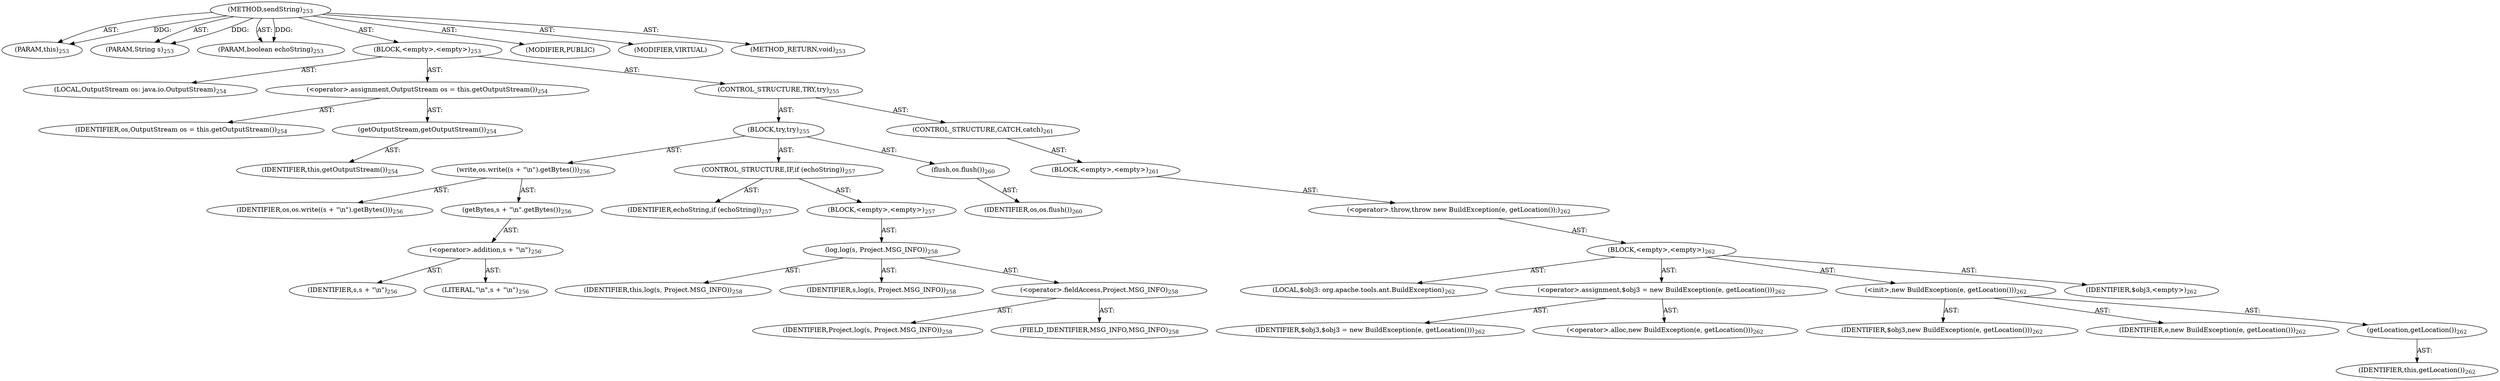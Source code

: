 digraph "sendString" {  
"111669149709" [label = <(METHOD,sendString)<SUB>253</SUB>> ]
"115964117002" [label = <(PARAM,this)<SUB>253</SUB>> ]
"115964117031" [label = <(PARAM,String s)<SUB>253</SUB>> ]
"115964117032" [label = <(PARAM,boolean echoString)<SUB>253</SUB>> ]
"25769803802" [label = <(BLOCK,&lt;empty&gt;,&lt;empty&gt;)<SUB>253</SUB>> ]
"94489280518" [label = <(LOCAL,OutputStream os: java.io.OutputStream)<SUB>254</SUB>> ]
"30064771160" [label = <(&lt;operator&gt;.assignment,OutputStream os = this.getOutputStream())<SUB>254</SUB>> ]
"68719476826" [label = <(IDENTIFIER,os,OutputStream os = this.getOutputStream())<SUB>254</SUB>> ]
"30064771161" [label = <(getOutputStream,getOutputStream())<SUB>254</SUB>> ]
"68719476750" [label = <(IDENTIFIER,this,getOutputStream())<SUB>254</SUB>> ]
"47244640266" [label = <(CONTROL_STRUCTURE,TRY,try)<SUB>255</SUB>> ]
"25769803803" [label = <(BLOCK,try,try)<SUB>255</SUB>> ]
"30064771162" [label = <(write,os.write((s + &quot;\n&quot;).getBytes()))<SUB>256</SUB>> ]
"68719476827" [label = <(IDENTIFIER,os,os.write((s + &quot;\n&quot;).getBytes()))<SUB>256</SUB>> ]
"30064771163" [label = <(getBytes,s + &quot;\n&quot;.getBytes())<SUB>256</SUB>> ]
"30064771164" [label = <(&lt;operator&gt;.addition,s + &quot;\n&quot;)<SUB>256</SUB>> ]
"68719476828" [label = <(IDENTIFIER,s,s + &quot;\n&quot;)<SUB>256</SUB>> ]
"90194313231" [label = <(LITERAL,&quot;\n&quot;,s + &quot;\n&quot;)<SUB>256</SUB>> ]
"47244640267" [label = <(CONTROL_STRUCTURE,IF,if (echoString))<SUB>257</SUB>> ]
"68719476829" [label = <(IDENTIFIER,echoString,if (echoString))<SUB>257</SUB>> ]
"25769803804" [label = <(BLOCK,&lt;empty&gt;,&lt;empty&gt;)<SUB>257</SUB>> ]
"30064771165" [label = <(log,log(s, Project.MSG_INFO))<SUB>258</SUB>> ]
"68719476751" [label = <(IDENTIFIER,this,log(s, Project.MSG_INFO))<SUB>258</SUB>> ]
"68719476830" [label = <(IDENTIFIER,s,log(s, Project.MSG_INFO))<SUB>258</SUB>> ]
"30064771166" [label = <(&lt;operator&gt;.fieldAccess,Project.MSG_INFO)<SUB>258</SUB>> ]
"68719476831" [label = <(IDENTIFIER,Project,log(s, Project.MSG_INFO))<SUB>258</SUB>> ]
"55834574865" [label = <(FIELD_IDENTIFIER,MSG_INFO,MSG_INFO)<SUB>258</SUB>> ]
"30064771167" [label = <(flush,os.flush())<SUB>260</SUB>> ]
"68719476832" [label = <(IDENTIFIER,os,os.flush())<SUB>260</SUB>> ]
"47244640268" [label = <(CONTROL_STRUCTURE,CATCH,catch)<SUB>261</SUB>> ]
"25769803805" [label = <(BLOCK,&lt;empty&gt;,&lt;empty&gt;)<SUB>261</SUB>> ]
"30064771168" [label = <(&lt;operator&gt;.throw,throw new BuildException(e, getLocation());)<SUB>262</SUB>> ]
"25769803806" [label = <(BLOCK,&lt;empty&gt;,&lt;empty&gt;)<SUB>262</SUB>> ]
"94489280519" [label = <(LOCAL,$obj3: org.apache.tools.ant.BuildException)<SUB>262</SUB>> ]
"30064771169" [label = <(&lt;operator&gt;.assignment,$obj3 = new BuildException(e, getLocation()))<SUB>262</SUB>> ]
"68719476833" [label = <(IDENTIFIER,$obj3,$obj3 = new BuildException(e, getLocation()))<SUB>262</SUB>> ]
"30064771170" [label = <(&lt;operator&gt;.alloc,new BuildException(e, getLocation()))<SUB>262</SUB>> ]
"30064771171" [label = <(&lt;init&gt;,new BuildException(e, getLocation()))<SUB>262</SUB>> ]
"68719476834" [label = <(IDENTIFIER,$obj3,new BuildException(e, getLocation()))<SUB>262</SUB>> ]
"68719476835" [label = <(IDENTIFIER,e,new BuildException(e, getLocation()))<SUB>262</SUB>> ]
"30064771172" [label = <(getLocation,getLocation())<SUB>262</SUB>> ]
"68719476752" [label = <(IDENTIFIER,this,getLocation())<SUB>262</SUB>> ]
"68719476836" [label = <(IDENTIFIER,$obj3,&lt;empty&gt;)<SUB>262</SUB>> ]
"133143986217" [label = <(MODIFIER,PUBLIC)> ]
"133143986218" [label = <(MODIFIER,VIRTUAL)> ]
"128849018893" [label = <(METHOD_RETURN,void)<SUB>253</SUB>> ]
  "111669149709" -> "115964117002"  [ label = "AST: "] 
  "111669149709" -> "115964117031"  [ label = "AST: "] 
  "111669149709" -> "115964117032"  [ label = "AST: "] 
  "111669149709" -> "25769803802"  [ label = "AST: "] 
  "111669149709" -> "133143986217"  [ label = "AST: "] 
  "111669149709" -> "133143986218"  [ label = "AST: "] 
  "111669149709" -> "128849018893"  [ label = "AST: "] 
  "25769803802" -> "94489280518"  [ label = "AST: "] 
  "25769803802" -> "30064771160"  [ label = "AST: "] 
  "25769803802" -> "47244640266"  [ label = "AST: "] 
  "30064771160" -> "68719476826"  [ label = "AST: "] 
  "30064771160" -> "30064771161"  [ label = "AST: "] 
  "30064771161" -> "68719476750"  [ label = "AST: "] 
  "47244640266" -> "25769803803"  [ label = "AST: "] 
  "47244640266" -> "47244640268"  [ label = "AST: "] 
  "25769803803" -> "30064771162"  [ label = "AST: "] 
  "25769803803" -> "47244640267"  [ label = "AST: "] 
  "25769803803" -> "30064771167"  [ label = "AST: "] 
  "30064771162" -> "68719476827"  [ label = "AST: "] 
  "30064771162" -> "30064771163"  [ label = "AST: "] 
  "30064771163" -> "30064771164"  [ label = "AST: "] 
  "30064771164" -> "68719476828"  [ label = "AST: "] 
  "30064771164" -> "90194313231"  [ label = "AST: "] 
  "47244640267" -> "68719476829"  [ label = "AST: "] 
  "47244640267" -> "25769803804"  [ label = "AST: "] 
  "25769803804" -> "30064771165"  [ label = "AST: "] 
  "30064771165" -> "68719476751"  [ label = "AST: "] 
  "30064771165" -> "68719476830"  [ label = "AST: "] 
  "30064771165" -> "30064771166"  [ label = "AST: "] 
  "30064771166" -> "68719476831"  [ label = "AST: "] 
  "30064771166" -> "55834574865"  [ label = "AST: "] 
  "30064771167" -> "68719476832"  [ label = "AST: "] 
  "47244640268" -> "25769803805"  [ label = "AST: "] 
  "25769803805" -> "30064771168"  [ label = "AST: "] 
  "30064771168" -> "25769803806"  [ label = "AST: "] 
  "25769803806" -> "94489280519"  [ label = "AST: "] 
  "25769803806" -> "30064771169"  [ label = "AST: "] 
  "25769803806" -> "30064771171"  [ label = "AST: "] 
  "25769803806" -> "68719476836"  [ label = "AST: "] 
  "30064771169" -> "68719476833"  [ label = "AST: "] 
  "30064771169" -> "30064771170"  [ label = "AST: "] 
  "30064771171" -> "68719476834"  [ label = "AST: "] 
  "30064771171" -> "68719476835"  [ label = "AST: "] 
  "30064771171" -> "30064771172"  [ label = "AST: "] 
  "30064771172" -> "68719476752"  [ label = "AST: "] 
  "111669149709" -> "115964117002"  [ label = "DDG: "] 
  "111669149709" -> "115964117031"  [ label = "DDG: "] 
  "111669149709" -> "115964117032"  [ label = "DDG: "] 
}
